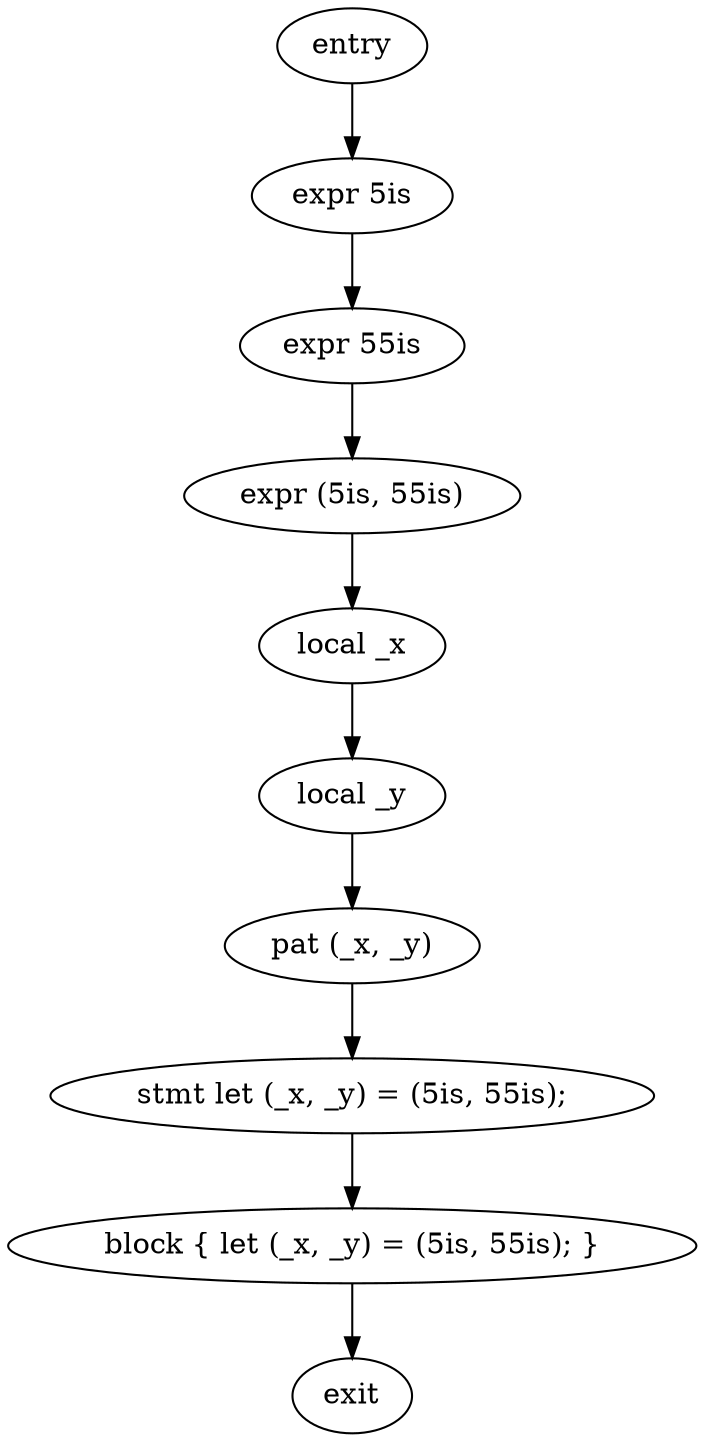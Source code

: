 digraph block {
    N0[label="entry"];
    N1[label="exit"];
    N2[label="expr 5is"];
    N3[label="expr 55is"];
    N4[label="expr (5is, 55is)"];
    N5[label="local _x"];
    N6[label="local _y"];
    N7[label="pat (_x, _y)"];
    N8[label="stmt let (_x, _y) = (5is, 55is);"];
    N9[label="block { let (_x, _y) = (5is, 55is); }"];
    N0 -> N2;
    N2 -> N3;
    N3 -> N4;
    N4 -> N5;
    N5 -> N6;
    N6 -> N7;
    N7 -> N8;
    N8 -> N9;
    N9 -> N1;
}
